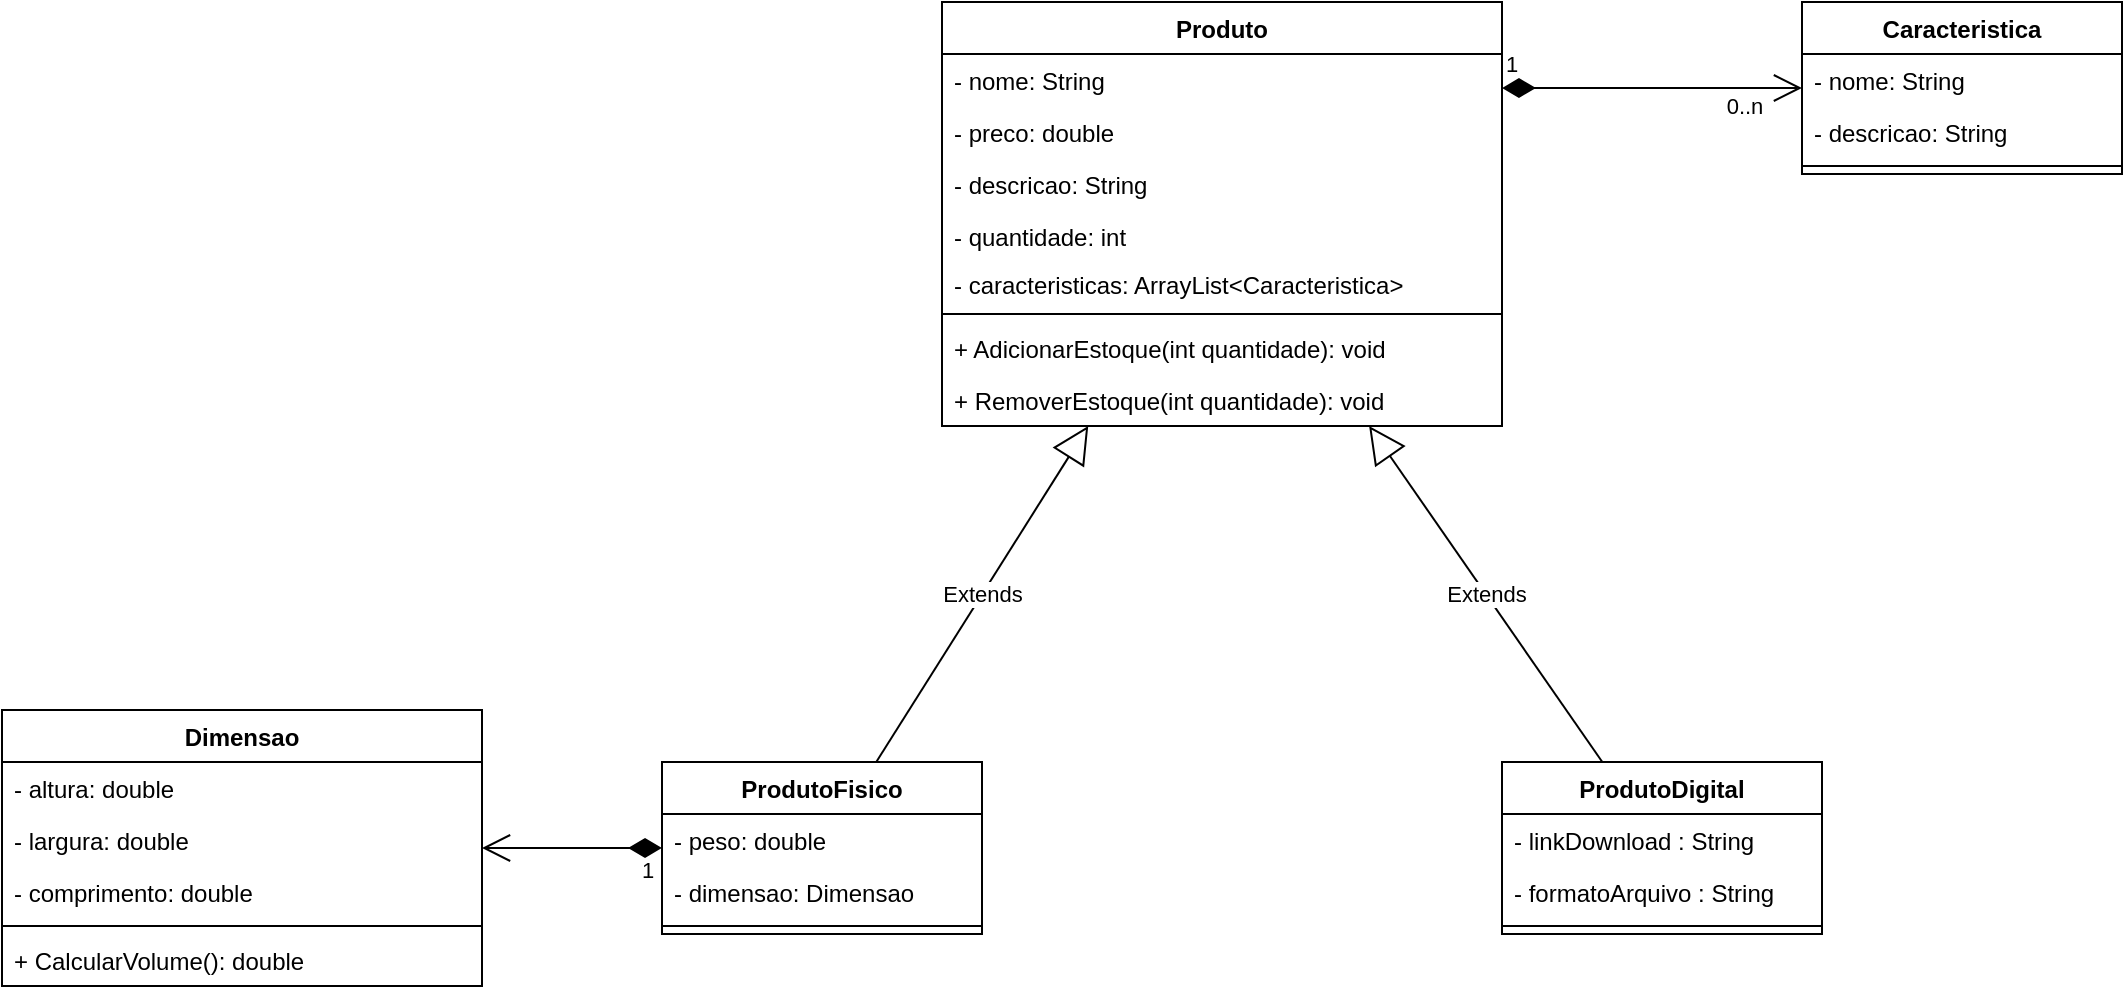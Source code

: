 <mxfile version="24.7.14">
  <diagram name="Página-1" id="1gB7aU5ea2sttgqxEc9s">
    <mxGraphModel dx="1273" dy="591" grid="1" gridSize="10" guides="1" tooltips="1" connect="1" arrows="1" fold="1" page="1" pageScale="1" pageWidth="1169" pageHeight="827" math="0" shadow="0">
      <root>
        <mxCell id="0" />
        <mxCell id="1" parent="0" />
        <mxCell id="bGZMQo70sn4EDPyAMDOc-12" value="Produto" style="swimlane;fontStyle=1;align=center;verticalAlign=top;childLayout=stackLayout;horizontal=1;startSize=26;horizontalStack=0;resizeParent=1;resizeParentMax=0;resizeLast=0;collapsible=1;marginBottom=0;whiteSpace=wrap;html=1;" vertex="1" parent="1">
          <mxGeometry x="490" y="140" width="280" height="212" as="geometry" />
        </mxCell>
        <mxCell id="bGZMQo70sn4EDPyAMDOc-13" value="- nome: String" style="text;strokeColor=none;fillColor=none;align=left;verticalAlign=top;spacingLeft=4;spacingRight=4;overflow=hidden;rotatable=0;points=[[0,0.5],[1,0.5]];portConstraint=eastwest;whiteSpace=wrap;html=1;" vertex="1" parent="bGZMQo70sn4EDPyAMDOc-12">
          <mxGeometry y="26" width="280" height="26" as="geometry" />
        </mxCell>
        <mxCell id="bGZMQo70sn4EDPyAMDOc-16" value="- preco: double" style="text;strokeColor=none;fillColor=none;align=left;verticalAlign=top;spacingLeft=4;spacingRight=4;overflow=hidden;rotatable=0;points=[[0,0.5],[1,0.5]];portConstraint=eastwest;whiteSpace=wrap;html=1;" vertex="1" parent="bGZMQo70sn4EDPyAMDOc-12">
          <mxGeometry y="52" width="280" height="26" as="geometry" />
        </mxCell>
        <mxCell id="bGZMQo70sn4EDPyAMDOc-17" value="- descricao: String" style="text;strokeColor=none;fillColor=none;align=left;verticalAlign=top;spacingLeft=4;spacingRight=4;overflow=hidden;rotatable=0;points=[[0,0.5],[1,0.5]];portConstraint=eastwest;whiteSpace=wrap;html=1;" vertex="1" parent="bGZMQo70sn4EDPyAMDOc-12">
          <mxGeometry y="78" width="280" height="26" as="geometry" />
        </mxCell>
        <mxCell id="bGZMQo70sn4EDPyAMDOc-18" value="- quantidade: int" style="text;strokeColor=none;fillColor=none;align=left;verticalAlign=top;spacingLeft=4;spacingRight=4;overflow=hidden;rotatable=0;points=[[0,0.5],[1,0.5]];portConstraint=eastwest;whiteSpace=wrap;html=1;" vertex="1" parent="bGZMQo70sn4EDPyAMDOc-12">
          <mxGeometry y="104" width="280" height="24" as="geometry" />
        </mxCell>
        <mxCell id="bGZMQo70sn4EDPyAMDOc-19" value="- caracteristicas: ArrayList&amp;lt;Caracteristica&amp;gt;" style="text;strokeColor=none;fillColor=none;align=left;verticalAlign=top;spacingLeft=4;spacingRight=4;overflow=hidden;rotatable=0;points=[[0,0.5],[1,0.5]];portConstraint=eastwest;whiteSpace=wrap;html=1;" vertex="1" parent="bGZMQo70sn4EDPyAMDOc-12">
          <mxGeometry y="128" width="280" height="24" as="geometry" />
        </mxCell>
        <mxCell id="bGZMQo70sn4EDPyAMDOc-14" value="" style="line;strokeWidth=1;fillColor=none;align=left;verticalAlign=middle;spacingTop=-1;spacingLeft=3;spacingRight=3;rotatable=0;labelPosition=right;points=[];portConstraint=eastwest;strokeColor=inherit;" vertex="1" parent="bGZMQo70sn4EDPyAMDOc-12">
          <mxGeometry y="152" width="280" height="8" as="geometry" />
        </mxCell>
        <mxCell id="bGZMQo70sn4EDPyAMDOc-15" value="+ AdicionarEstoque(int quantidade): void" style="text;strokeColor=none;fillColor=none;align=left;verticalAlign=top;spacingLeft=4;spacingRight=4;overflow=hidden;rotatable=0;points=[[0,0.5],[1,0.5]];portConstraint=eastwest;whiteSpace=wrap;html=1;" vertex="1" parent="bGZMQo70sn4EDPyAMDOc-12">
          <mxGeometry y="160" width="280" height="26" as="geometry" />
        </mxCell>
        <mxCell id="bGZMQo70sn4EDPyAMDOc-50" value="+ RemoverEstoque(int quantidade): void" style="text;strokeColor=none;fillColor=none;align=left;verticalAlign=top;spacingLeft=4;spacingRight=4;overflow=hidden;rotatable=0;points=[[0,0.5],[1,0.5]];portConstraint=eastwest;whiteSpace=wrap;html=1;" vertex="1" parent="bGZMQo70sn4EDPyAMDOc-12">
          <mxGeometry y="186" width="280" height="26" as="geometry" />
        </mxCell>
        <mxCell id="bGZMQo70sn4EDPyAMDOc-21" value="ProdutoFisico" style="swimlane;fontStyle=1;align=center;verticalAlign=top;childLayout=stackLayout;horizontal=1;startSize=26;horizontalStack=0;resizeParent=1;resizeParentMax=0;resizeLast=0;collapsible=1;marginBottom=0;whiteSpace=wrap;html=1;" vertex="1" parent="1">
          <mxGeometry x="350" y="520" width="160" height="86" as="geometry" />
        </mxCell>
        <mxCell id="bGZMQo70sn4EDPyAMDOc-22" value="- peso: double" style="text;strokeColor=none;fillColor=none;align=left;verticalAlign=top;spacingLeft=4;spacingRight=4;overflow=hidden;rotatable=0;points=[[0,0.5],[1,0.5]];portConstraint=eastwest;whiteSpace=wrap;html=1;" vertex="1" parent="bGZMQo70sn4EDPyAMDOc-21">
          <mxGeometry y="26" width="160" height="26" as="geometry" />
        </mxCell>
        <mxCell id="bGZMQo70sn4EDPyAMDOc-26" value="- dimensao: Dimensao" style="text;strokeColor=none;fillColor=none;align=left;verticalAlign=top;spacingLeft=4;spacingRight=4;overflow=hidden;rotatable=0;points=[[0,0.5],[1,0.5]];portConstraint=eastwest;whiteSpace=wrap;html=1;" vertex="1" parent="bGZMQo70sn4EDPyAMDOc-21">
          <mxGeometry y="52" width="160" height="26" as="geometry" />
        </mxCell>
        <mxCell id="bGZMQo70sn4EDPyAMDOc-23" value="" style="line;strokeWidth=1;fillColor=none;align=left;verticalAlign=middle;spacingTop=-1;spacingLeft=3;spacingRight=3;rotatable=0;labelPosition=right;points=[];portConstraint=eastwest;strokeColor=inherit;" vertex="1" parent="bGZMQo70sn4EDPyAMDOc-21">
          <mxGeometry y="78" width="160" height="8" as="geometry" />
        </mxCell>
        <mxCell id="bGZMQo70sn4EDPyAMDOc-25" value="Extends" style="endArrow=block;endSize=16;endFill=0;html=1;rounded=0;" edge="1" parent="1" source="bGZMQo70sn4EDPyAMDOc-21" target="bGZMQo70sn4EDPyAMDOc-12">
          <mxGeometry width="160" relative="1" as="geometry">
            <mxPoint x="610" y="380" as="sourcePoint" />
            <mxPoint x="770" y="380" as="targetPoint" />
          </mxGeometry>
        </mxCell>
        <mxCell id="bGZMQo70sn4EDPyAMDOc-27" value="ProdutoDigital" style="swimlane;fontStyle=1;align=center;verticalAlign=top;childLayout=stackLayout;horizontal=1;startSize=26;horizontalStack=0;resizeParent=1;resizeParentMax=0;resizeLast=0;collapsible=1;marginBottom=0;whiteSpace=wrap;html=1;" vertex="1" parent="1">
          <mxGeometry x="770" y="520" width="160" height="86" as="geometry" />
        </mxCell>
        <mxCell id="bGZMQo70sn4EDPyAMDOc-28" value="- linkDownload : String" style="text;strokeColor=none;fillColor=none;align=left;verticalAlign=top;spacingLeft=4;spacingRight=4;overflow=hidden;rotatable=0;points=[[0,0.5],[1,0.5]];portConstraint=eastwest;whiteSpace=wrap;html=1;" vertex="1" parent="bGZMQo70sn4EDPyAMDOc-27">
          <mxGeometry y="26" width="160" height="26" as="geometry" />
        </mxCell>
        <mxCell id="bGZMQo70sn4EDPyAMDOc-31" value="- formatoArquivo : String" style="text;strokeColor=none;fillColor=none;align=left;verticalAlign=top;spacingLeft=4;spacingRight=4;overflow=hidden;rotatable=0;points=[[0,0.5],[1,0.5]];portConstraint=eastwest;whiteSpace=wrap;html=1;" vertex="1" parent="bGZMQo70sn4EDPyAMDOc-27">
          <mxGeometry y="52" width="160" height="26" as="geometry" />
        </mxCell>
        <mxCell id="bGZMQo70sn4EDPyAMDOc-29" value="" style="line;strokeWidth=1;fillColor=none;align=left;verticalAlign=middle;spacingTop=-1;spacingLeft=3;spacingRight=3;rotatable=0;labelPosition=right;points=[];portConstraint=eastwest;strokeColor=inherit;" vertex="1" parent="bGZMQo70sn4EDPyAMDOc-27">
          <mxGeometry y="78" width="160" height="8" as="geometry" />
        </mxCell>
        <mxCell id="bGZMQo70sn4EDPyAMDOc-32" value="Extends" style="endArrow=block;endSize=16;endFill=0;html=1;rounded=0;" edge="1" parent="1" source="bGZMQo70sn4EDPyAMDOc-27" target="bGZMQo70sn4EDPyAMDOc-12">
          <mxGeometry width="160" relative="1" as="geometry">
            <mxPoint x="477" y="530" as="sourcePoint" />
            <mxPoint x="583" y="362" as="targetPoint" />
          </mxGeometry>
        </mxCell>
        <mxCell id="bGZMQo70sn4EDPyAMDOc-33" value="Caracteristica" style="swimlane;fontStyle=1;align=center;verticalAlign=top;childLayout=stackLayout;horizontal=1;startSize=26;horizontalStack=0;resizeParent=1;resizeParentMax=0;resizeLast=0;collapsible=1;marginBottom=0;whiteSpace=wrap;html=1;" vertex="1" parent="1">
          <mxGeometry x="920" y="140" width="160" height="86" as="geometry" />
        </mxCell>
        <mxCell id="bGZMQo70sn4EDPyAMDOc-34" value="- nome: String" style="text;strokeColor=none;fillColor=none;align=left;verticalAlign=top;spacingLeft=4;spacingRight=4;overflow=hidden;rotatable=0;points=[[0,0.5],[1,0.5]];portConstraint=eastwest;whiteSpace=wrap;html=1;" vertex="1" parent="bGZMQo70sn4EDPyAMDOc-33">
          <mxGeometry y="26" width="160" height="26" as="geometry" />
        </mxCell>
        <mxCell id="bGZMQo70sn4EDPyAMDOc-37" value="- descricao: String" style="text;strokeColor=none;fillColor=none;align=left;verticalAlign=top;spacingLeft=4;spacingRight=4;overflow=hidden;rotatable=0;points=[[0,0.5],[1,0.5]];portConstraint=eastwest;whiteSpace=wrap;html=1;" vertex="1" parent="bGZMQo70sn4EDPyAMDOc-33">
          <mxGeometry y="52" width="160" height="26" as="geometry" />
        </mxCell>
        <mxCell id="bGZMQo70sn4EDPyAMDOc-35" value="" style="line;strokeWidth=1;fillColor=none;align=left;verticalAlign=middle;spacingTop=-1;spacingLeft=3;spacingRight=3;rotatable=0;labelPosition=right;points=[];portConstraint=eastwest;strokeColor=inherit;" vertex="1" parent="bGZMQo70sn4EDPyAMDOc-33">
          <mxGeometry y="78" width="160" height="8" as="geometry" />
        </mxCell>
        <mxCell id="bGZMQo70sn4EDPyAMDOc-39" value="1" style="endArrow=open;html=1;endSize=12;startArrow=diamondThin;startSize=14;startFill=1;edgeStyle=orthogonalEdgeStyle;align=left;verticalAlign=bottom;rounded=0;" edge="1" parent="1" source="bGZMQo70sn4EDPyAMDOc-12" target="bGZMQo70sn4EDPyAMDOc-33">
          <mxGeometry x="-1" y="3" relative="1" as="geometry">
            <mxPoint x="830" y="360" as="sourcePoint" />
            <mxPoint x="990" y="360" as="targetPoint" />
            <Array as="points">
              <mxPoint x="800" y="183" />
              <mxPoint x="800" y="183" />
            </Array>
          </mxGeometry>
        </mxCell>
        <mxCell id="bGZMQo70sn4EDPyAMDOc-40" value="0..n" style="edgeLabel;html=1;align=center;verticalAlign=middle;resizable=0;points=[];" vertex="1" connectable="0" parent="bGZMQo70sn4EDPyAMDOc-39">
          <mxGeometry x="0.91" y="3" relative="1" as="geometry">
            <mxPoint x="-23" y="12" as="offset" />
          </mxGeometry>
        </mxCell>
        <mxCell id="bGZMQo70sn4EDPyAMDOc-41" value="Dimensao" style="swimlane;fontStyle=1;align=center;verticalAlign=top;childLayout=stackLayout;horizontal=1;startSize=26;horizontalStack=0;resizeParent=1;resizeParentMax=0;resizeLast=0;collapsible=1;marginBottom=0;whiteSpace=wrap;html=1;" vertex="1" parent="1">
          <mxGeometry x="20" y="494" width="240" height="138" as="geometry" />
        </mxCell>
        <mxCell id="bGZMQo70sn4EDPyAMDOc-42" value="- altura: double" style="text;strokeColor=none;fillColor=none;align=left;verticalAlign=top;spacingLeft=4;spacingRight=4;overflow=hidden;rotatable=0;points=[[0,0.5],[1,0.5]];portConstraint=eastwest;whiteSpace=wrap;html=1;" vertex="1" parent="bGZMQo70sn4EDPyAMDOc-41">
          <mxGeometry y="26" width="240" height="26" as="geometry" />
        </mxCell>
        <mxCell id="bGZMQo70sn4EDPyAMDOc-43" value="- largura: double" style="text;strokeColor=none;fillColor=none;align=left;verticalAlign=top;spacingLeft=4;spacingRight=4;overflow=hidden;rotatable=0;points=[[0,0.5],[1,0.5]];portConstraint=eastwest;whiteSpace=wrap;html=1;" vertex="1" parent="bGZMQo70sn4EDPyAMDOc-41">
          <mxGeometry y="52" width="240" height="26" as="geometry" />
        </mxCell>
        <mxCell id="bGZMQo70sn4EDPyAMDOc-49" value="- comprimento: double" style="text;strokeColor=none;fillColor=none;align=left;verticalAlign=top;spacingLeft=4;spacingRight=4;overflow=hidden;rotatable=0;points=[[0,0.5],[1,0.5]];portConstraint=eastwest;whiteSpace=wrap;html=1;" vertex="1" parent="bGZMQo70sn4EDPyAMDOc-41">
          <mxGeometry y="78" width="240" height="26" as="geometry" />
        </mxCell>
        <mxCell id="bGZMQo70sn4EDPyAMDOc-44" value="" style="line;strokeWidth=1;fillColor=none;align=left;verticalAlign=middle;spacingTop=-1;spacingLeft=3;spacingRight=3;rotatable=0;labelPosition=right;points=[];portConstraint=eastwest;strokeColor=inherit;" vertex="1" parent="bGZMQo70sn4EDPyAMDOc-41">
          <mxGeometry y="104" width="240" height="8" as="geometry" />
        </mxCell>
        <mxCell id="bGZMQo70sn4EDPyAMDOc-20" value="+ CalcularVolume(): double" style="text;strokeColor=none;fillColor=none;align=left;verticalAlign=top;spacingLeft=4;spacingRight=4;overflow=hidden;rotatable=0;points=[[0,0.5],[1,0.5]];portConstraint=eastwest;whiteSpace=wrap;html=1;" vertex="1" parent="bGZMQo70sn4EDPyAMDOc-41">
          <mxGeometry y="112" width="240" height="26" as="geometry" />
        </mxCell>
        <mxCell id="bGZMQo70sn4EDPyAMDOc-47" value="1" style="endArrow=open;html=1;endSize=12;startArrow=diamondThin;startSize=14;startFill=1;edgeStyle=orthogonalEdgeStyle;align=left;verticalAlign=bottom;rounded=0;" edge="1" parent="1" source="bGZMQo70sn4EDPyAMDOc-21" target="bGZMQo70sn4EDPyAMDOc-41">
          <mxGeometry x="-0.738" y="20" relative="1" as="geometry">
            <mxPoint x="320" y="460" as="sourcePoint" />
            <mxPoint x="270" y="340" as="targetPoint" />
            <mxPoint as="offset" />
          </mxGeometry>
        </mxCell>
      </root>
    </mxGraphModel>
  </diagram>
</mxfile>
